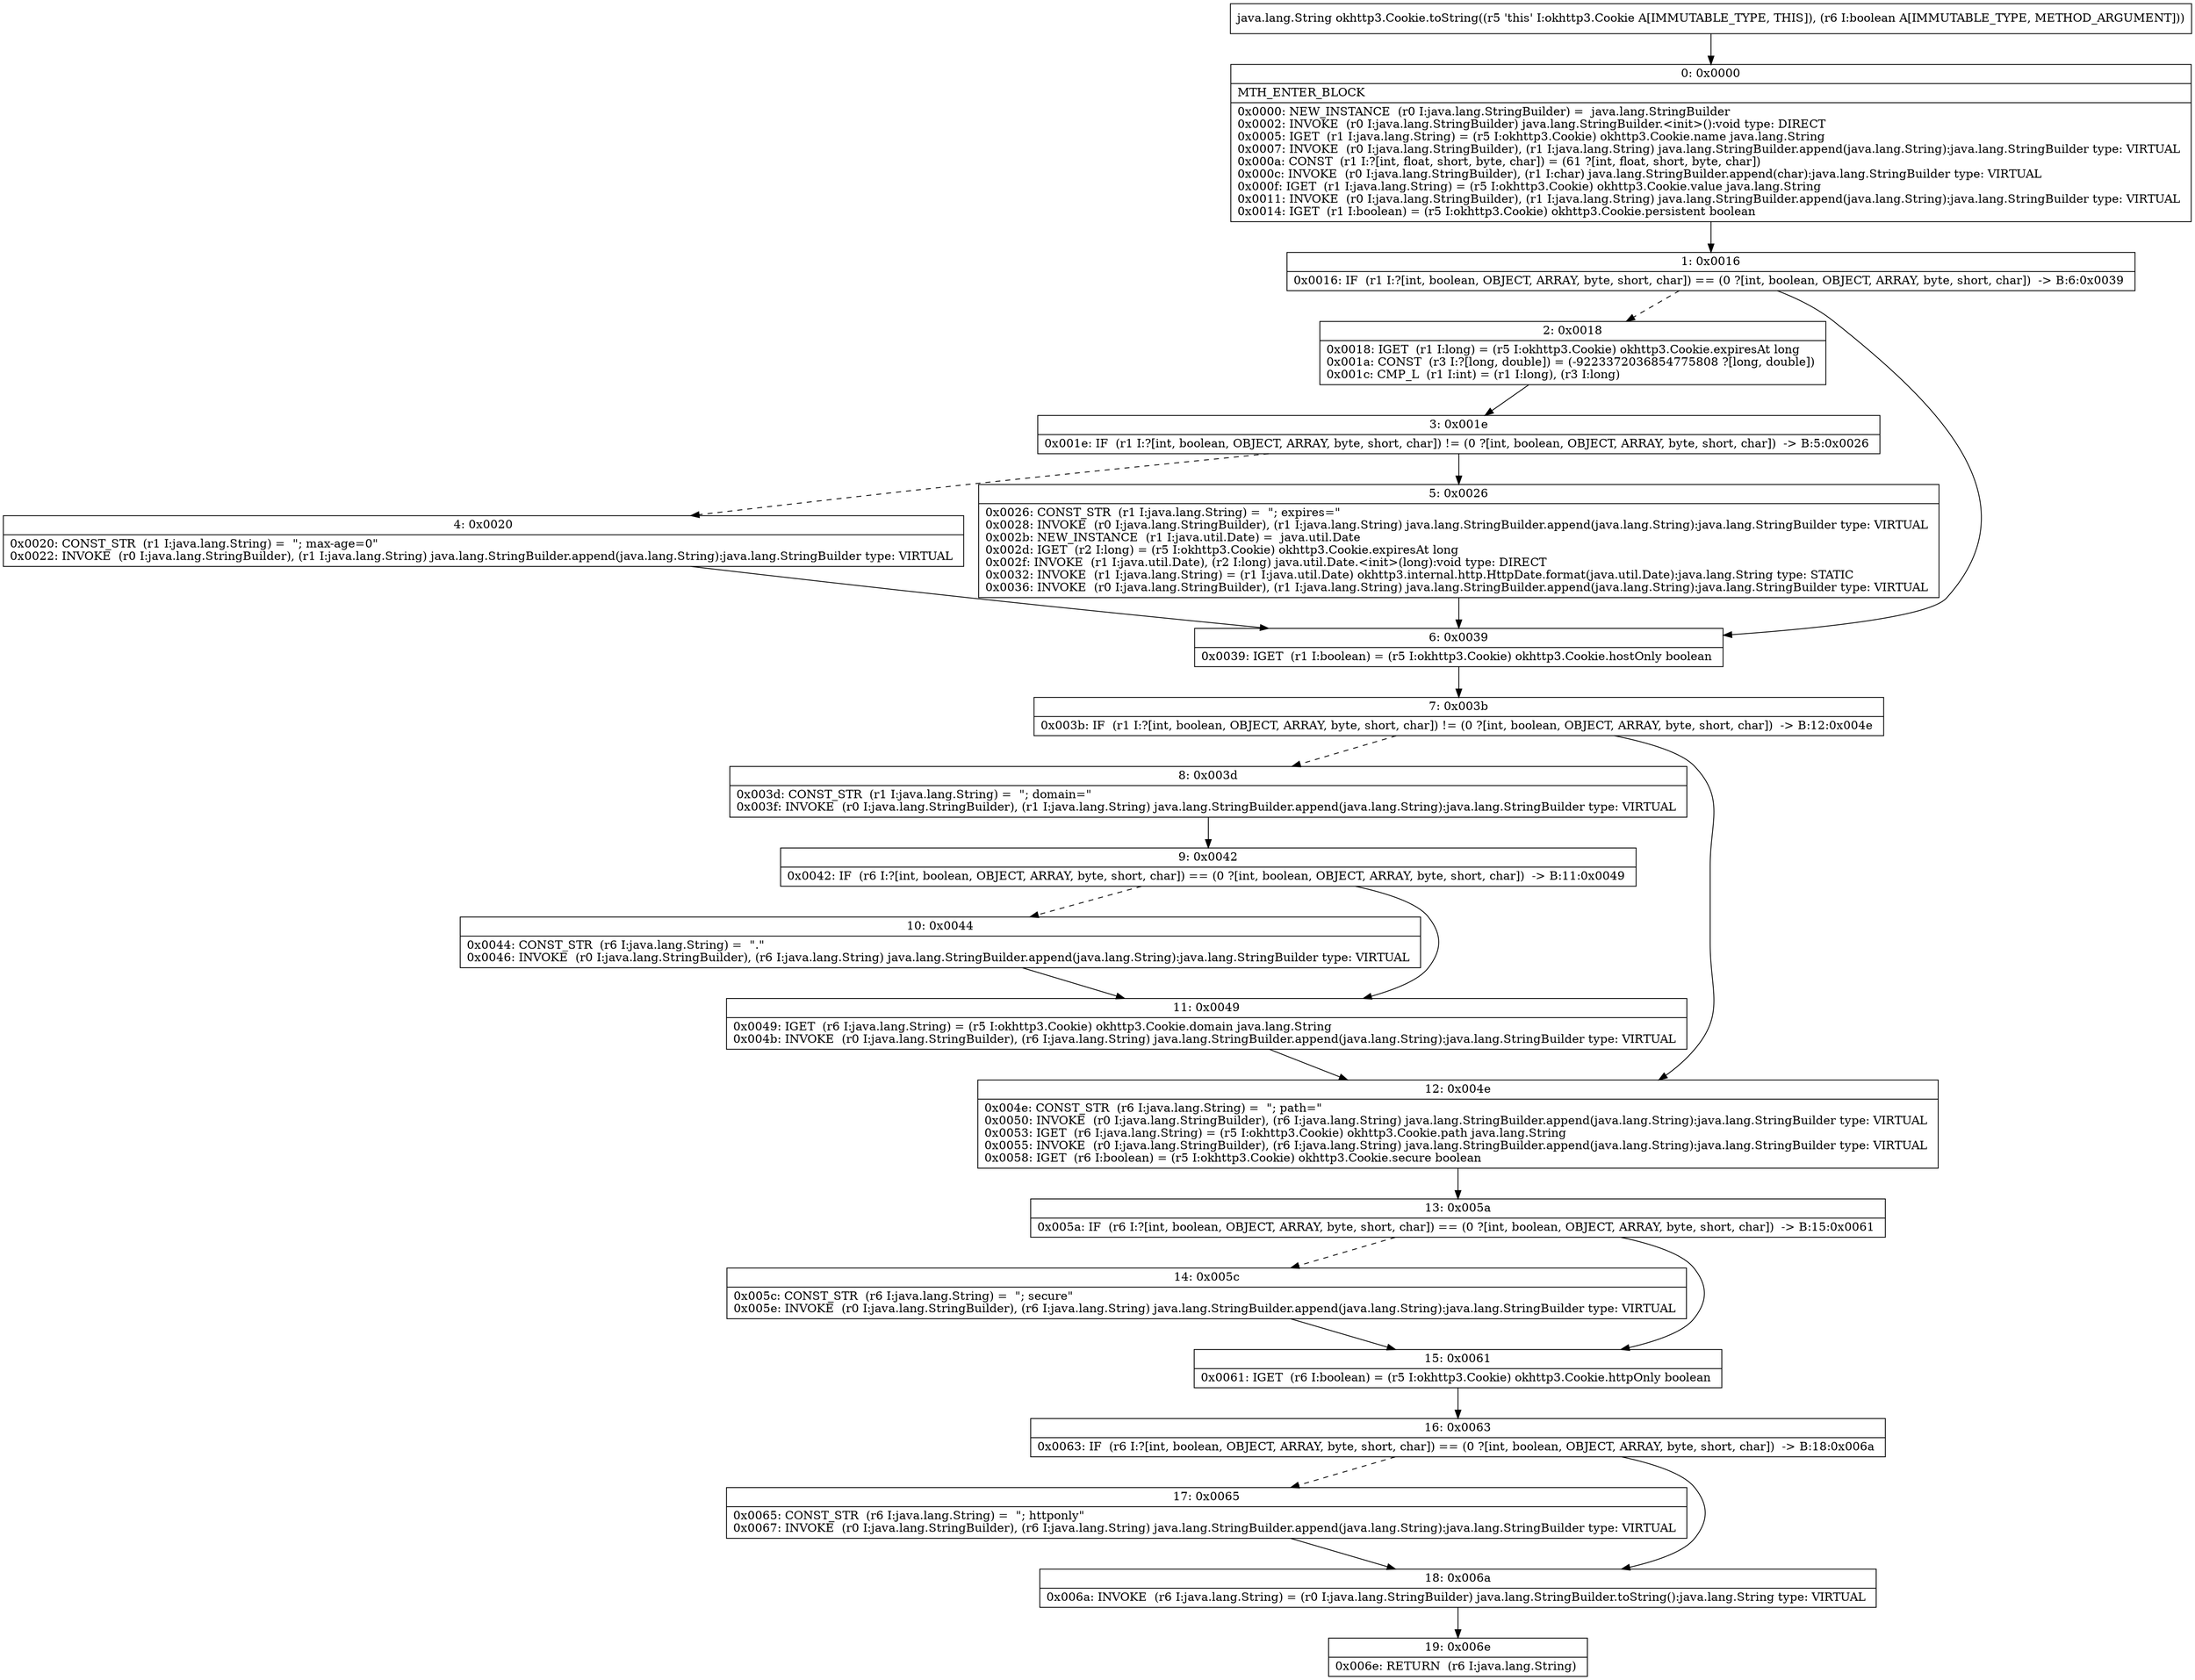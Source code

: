 digraph "CFG forokhttp3.Cookie.toString(Z)Ljava\/lang\/String;" {
Node_0 [shape=record,label="{0\:\ 0x0000|MTH_ENTER_BLOCK\l|0x0000: NEW_INSTANCE  (r0 I:java.lang.StringBuilder) =  java.lang.StringBuilder \l0x0002: INVOKE  (r0 I:java.lang.StringBuilder) java.lang.StringBuilder.\<init\>():void type: DIRECT \l0x0005: IGET  (r1 I:java.lang.String) = (r5 I:okhttp3.Cookie) okhttp3.Cookie.name java.lang.String \l0x0007: INVOKE  (r0 I:java.lang.StringBuilder), (r1 I:java.lang.String) java.lang.StringBuilder.append(java.lang.String):java.lang.StringBuilder type: VIRTUAL \l0x000a: CONST  (r1 I:?[int, float, short, byte, char]) = (61 ?[int, float, short, byte, char]) \l0x000c: INVOKE  (r0 I:java.lang.StringBuilder), (r1 I:char) java.lang.StringBuilder.append(char):java.lang.StringBuilder type: VIRTUAL \l0x000f: IGET  (r1 I:java.lang.String) = (r5 I:okhttp3.Cookie) okhttp3.Cookie.value java.lang.String \l0x0011: INVOKE  (r0 I:java.lang.StringBuilder), (r1 I:java.lang.String) java.lang.StringBuilder.append(java.lang.String):java.lang.StringBuilder type: VIRTUAL \l0x0014: IGET  (r1 I:boolean) = (r5 I:okhttp3.Cookie) okhttp3.Cookie.persistent boolean \l}"];
Node_1 [shape=record,label="{1\:\ 0x0016|0x0016: IF  (r1 I:?[int, boolean, OBJECT, ARRAY, byte, short, char]) == (0 ?[int, boolean, OBJECT, ARRAY, byte, short, char])  \-\> B:6:0x0039 \l}"];
Node_2 [shape=record,label="{2\:\ 0x0018|0x0018: IGET  (r1 I:long) = (r5 I:okhttp3.Cookie) okhttp3.Cookie.expiresAt long \l0x001a: CONST  (r3 I:?[long, double]) = (\-9223372036854775808 ?[long, double]) \l0x001c: CMP_L  (r1 I:int) = (r1 I:long), (r3 I:long) \l}"];
Node_3 [shape=record,label="{3\:\ 0x001e|0x001e: IF  (r1 I:?[int, boolean, OBJECT, ARRAY, byte, short, char]) != (0 ?[int, boolean, OBJECT, ARRAY, byte, short, char])  \-\> B:5:0x0026 \l}"];
Node_4 [shape=record,label="{4\:\ 0x0020|0x0020: CONST_STR  (r1 I:java.lang.String) =  \"; max\-age=0\" \l0x0022: INVOKE  (r0 I:java.lang.StringBuilder), (r1 I:java.lang.String) java.lang.StringBuilder.append(java.lang.String):java.lang.StringBuilder type: VIRTUAL \l}"];
Node_5 [shape=record,label="{5\:\ 0x0026|0x0026: CONST_STR  (r1 I:java.lang.String) =  \"; expires=\" \l0x0028: INVOKE  (r0 I:java.lang.StringBuilder), (r1 I:java.lang.String) java.lang.StringBuilder.append(java.lang.String):java.lang.StringBuilder type: VIRTUAL \l0x002b: NEW_INSTANCE  (r1 I:java.util.Date) =  java.util.Date \l0x002d: IGET  (r2 I:long) = (r5 I:okhttp3.Cookie) okhttp3.Cookie.expiresAt long \l0x002f: INVOKE  (r1 I:java.util.Date), (r2 I:long) java.util.Date.\<init\>(long):void type: DIRECT \l0x0032: INVOKE  (r1 I:java.lang.String) = (r1 I:java.util.Date) okhttp3.internal.http.HttpDate.format(java.util.Date):java.lang.String type: STATIC \l0x0036: INVOKE  (r0 I:java.lang.StringBuilder), (r1 I:java.lang.String) java.lang.StringBuilder.append(java.lang.String):java.lang.StringBuilder type: VIRTUAL \l}"];
Node_6 [shape=record,label="{6\:\ 0x0039|0x0039: IGET  (r1 I:boolean) = (r5 I:okhttp3.Cookie) okhttp3.Cookie.hostOnly boolean \l}"];
Node_7 [shape=record,label="{7\:\ 0x003b|0x003b: IF  (r1 I:?[int, boolean, OBJECT, ARRAY, byte, short, char]) != (0 ?[int, boolean, OBJECT, ARRAY, byte, short, char])  \-\> B:12:0x004e \l}"];
Node_8 [shape=record,label="{8\:\ 0x003d|0x003d: CONST_STR  (r1 I:java.lang.String) =  \"; domain=\" \l0x003f: INVOKE  (r0 I:java.lang.StringBuilder), (r1 I:java.lang.String) java.lang.StringBuilder.append(java.lang.String):java.lang.StringBuilder type: VIRTUAL \l}"];
Node_9 [shape=record,label="{9\:\ 0x0042|0x0042: IF  (r6 I:?[int, boolean, OBJECT, ARRAY, byte, short, char]) == (0 ?[int, boolean, OBJECT, ARRAY, byte, short, char])  \-\> B:11:0x0049 \l}"];
Node_10 [shape=record,label="{10\:\ 0x0044|0x0044: CONST_STR  (r6 I:java.lang.String) =  \".\" \l0x0046: INVOKE  (r0 I:java.lang.StringBuilder), (r6 I:java.lang.String) java.lang.StringBuilder.append(java.lang.String):java.lang.StringBuilder type: VIRTUAL \l}"];
Node_11 [shape=record,label="{11\:\ 0x0049|0x0049: IGET  (r6 I:java.lang.String) = (r5 I:okhttp3.Cookie) okhttp3.Cookie.domain java.lang.String \l0x004b: INVOKE  (r0 I:java.lang.StringBuilder), (r6 I:java.lang.String) java.lang.StringBuilder.append(java.lang.String):java.lang.StringBuilder type: VIRTUAL \l}"];
Node_12 [shape=record,label="{12\:\ 0x004e|0x004e: CONST_STR  (r6 I:java.lang.String) =  \"; path=\" \l0x0050: INVOKE  (r0 I:java.lang.StringBuilder), (r6 I:java.lang.String) java.lang.StringBuilder.append(java.lang.String):java.lang.StringBuilder type: VIRTUAL \l0x0053: IGET  (r6 I:java.lang.String) = (r5 I:okhttp3.Cookie) okhttp3.Cookie.path java.lang.String \l0x0055: INVOKE  (r0 I:java.lang.StringBuilder), (r6 I:java.lang.String) java.lang.StringBuilder.append(java.lang.String):java.lang.StringBuilder type: VIRTUAL \l0x0058: IGET  (r6 I:boolean) = (r5 I:okhttp3.Cookie) okhttp3.Cookie.secure boolean \l}"];
Node_13 [shape=record,label="{13\:\ 0x005a|0x005a: IF  (r6 I:?[int, boolean, OBJECT, ARRAY, byte, short, char]) == (0 ?[int, boolean, OBJECT, ARRAY, byte, short, char])  \-\> B:15:0x0061 \l}"];
Node_14 [shape=record,label="{14\:\ 0x005c|0x005c: CONST_STR  (r6 I:java.lang.String) =  \"; secure\" \l0x005e: INVOKE  (r0 I:java.lang.StringBuilder), (r6 I:java.lang.String) java.lang.StringBuilder.append(java.lang.String):java.lang.StringBuilder type: VIRTUAL \l}"];
Node_15 [shape=record,label="{15\:\ 0x0061|0x0061: IGET  (r6 I:boolean) = (r5 I:okhttp3.Cookie) okhttp3.Cookie.httpOnly boolean \l}"];
Node_16 [shape=record,label="{16\:\ 0x0063|0x0063: IF  (r6 I:?[int, boolean, OBJECT, ARRAY, byte, short, char]) == (0 ?[int, boolean, OBJECT, ARRAY, byte, short, char])  \-\> B:18:0x006a \l}"];
Node_17 [shape=record,label="{17\:\ 0x0065|0x0065: CONST_STR  (r6 I:java.lang.String) =  \"; httponly\" \l0x0067: INVOKE  (r0 I:java.lang.StringBuilder), (r6 I:java.lang.String) java.lang.StringBuilder.append(java.lang.String):java.lang.StringBuilder type: VIRTUAL \l}"];
Node_18 [shape=record,label="{18\:\ 0x006a|0x006a: INVOKE  (r6 I:java.lang.String) = (r0 I:java.lang.StringBuilder) java.lang.StringBuilder.toString():java.lang.String type: VIRTUAL \l}"];
Node_19 [shape=record,label="{19\:\ 0x006e|0x006e: RETURN  (r6 I:java.lang.String) \l}"];
MethodNode[shape=record,label="{java.lang.String okhttp3.Cookie.toString((r5 'this' I:okhttp3.Cookie A[IMMUTABLE_TYPE, THIS]), (r6 I:boolean A[IMMUTABLE_TYPE, METHOD_ARGUMENT])) }"];
MethodNode -> Node_0;
Node_0 -> Node_1;
Node_1 -> Node_2[style=dashed];
Node_1 -> Node_6;
Node_2 -> Node_3;
Node_3 -> Node_4[style=dashed];
Node_3 -> Node_5;
Node_4 -> Node_6;
Node_5 -> Node_6;
Node_6 -> Node_7;
Node_7 -> Node_8[style=dashed];
Node_7 -> Node_12;
Node_8 -> Node_9;
Node_9 -> Node_10[style=dashed];
Node_9 -> Node_11;
Node_10 -> Node_11;
Node_11 -> Node_12;
Node_12 -> Node_13;
Node_13 -> Node_14[style=dashed];
Node_13 -> Node_15;
Node_14 -> Node_15;
Node_15 -> Node_16;
Node_16 -> Node_17[style=dashed];
Node_16 -> Node_18;
Node_17 -> Node_18;
Node_18 -> Node_19;
}

